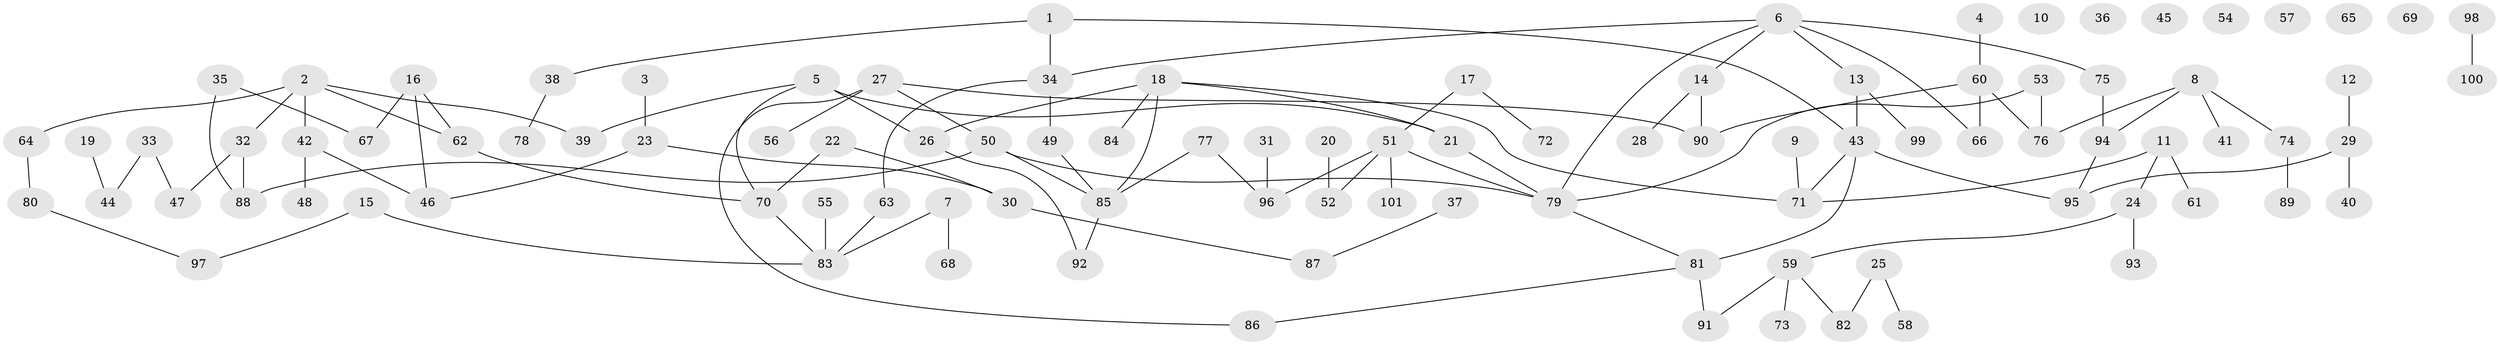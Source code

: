 // coarse degree distribution, {3: 0.18333333333333332, 7: 0.016666666666666666, 2: 0.26666666666666666, 4: 0.08333333333333333, 9: 0.016666666666666666, 0: 0.13333333333333333, 1: 0.21666666666666667, 5: 0.03333333333333333, 6: 0.03333333333333333, 8: 0.016666666666666666}
// Generated by graph-tools (version 1.1) at 2025/16/03/04/25 18:16:33]
// undirected, 101 vertices, 114 edges
graph export_dot {
graph [start="1"]
  node [color=gray90,style=filled];
  1;
  2;
  3;
  4;
  5;
  6;
  7;
  8;
  9;
  10;
  11;
  12;
  13;
  14;
  15;
  16;
  17;
  18;
  19;
  20;
  21;
  22;
  23;
  24;
  25;
  26;
  27;
  28;
  29;
  30;
  31;
  32;
  33;
  34;
  35;
  36;
  37;
  38;
  39;
  40;
  41;
  42;
  43;
  44;
  45;
  46;
  47;
  48;
  49;
  50;
  51;
  52;
  53;
  54;
  55;
  56;
  57;
  58;
  59;
  60;
  61;
  62;
  63;
  64;
  65;
  66;
  67;
  68;
  69;
  70;
  71;
  72;
  73;
  74;
  75;
  76;
  77;
  78;
  79;
  80;
  81;
  82;
  83;
  84;
  85;
  86;
  87;
  88;
  89;
  90;
  91;
  92;
  93;
  94;
  95;
  96;
  97;
  98;
  99;
  100;
  101;
  1 -- 34;
  1 -- 38;
  1 -- 43;
  2 -- 32;
  2 -- 39;
  2 -- 42;
  2 -- 62;
  2 -- 64;
  3 -- 23;
  4 -- 60;
  5 -- 21;
  5 -- 26;
  5 -- 39;
  5 -- 70;
  6 -- 13;
  6 -- 14;
  6 -- 34;
  6 -- 66;
  6 -- 75;
  6 -- 79;
  7 -- 68;
  7 -- 83;
  8 -- 41;
  8 -- 74;
  8 -- 76;
  8 -- 94;
  9 -- 71;
  11 -- 24;
  11 -- 61;
  11 -- 71;
  12 -- 29;
  13 -- 43;
  13 -- 99;
  14 -- 28;
  14 -- 90;
  15 -- 83;
  15 -- 97;
  16 -- 46;
  16 -- 62;
  16 -- 67;
  17 -- 51;
  17 -- 72;
  18 -- 21;
  18 -- 26;
  18 -- 71;
  18 -- 84;
  18 -- 85;
  19 -- 44;
  20 -- 52;
  21 -- 79;
  22 -- 30;
  22 -- 70;
  23 -- 30;
  23 -- 46;
  24 -- 59;
  24 -- 93;
  25 -- 58;
  25 -- 82;
  26 -- 92;
  27 -- 50;
  27 -- 56;
  27 -- 86;
  27 -- 90;
  29 -- 40;
  29 -- 95;
  30 -- 87;
  31 -- 96;
  32 -- 47;
  32 -- 88;
  33 -- 44;
  33 -- 47;
  34 -- 49;
  34 -- 63;
  35 -- 67;
  35 -- 88;
  37 -- 87;
  38 -- 78;
  42 -- 46;
  42 -- 48;
  43 -- 71;
  43 -- 81;
  43 -- 95;
  49 -- 85;
  50 -- 79;
  50 -- 85;
  50 -- 88;
  51 -- 52;
  51 -- 79;
  51 -- 96;
  51 -- 101;
  53 -- 76;
  53 -- 79;
  55 -- 83;
  59 -- 73;
  59 -- 82;
  59 -- 91;
  60 -- 66;
  60 -- 76;
  60 -- 90;
  62 -- 70;
  63 -- 83;
  64 -- 80;
  70 -- 83;
  74 -- 89;
  75 -- 94;
  77 -- 85;
  77 -- 96;
  79 -- 81;
  80 -- 97;
  81 -- 86;
  81 -- 91;
  85 -- 92;
  94 -- 95;
  98 -- 100;
}
